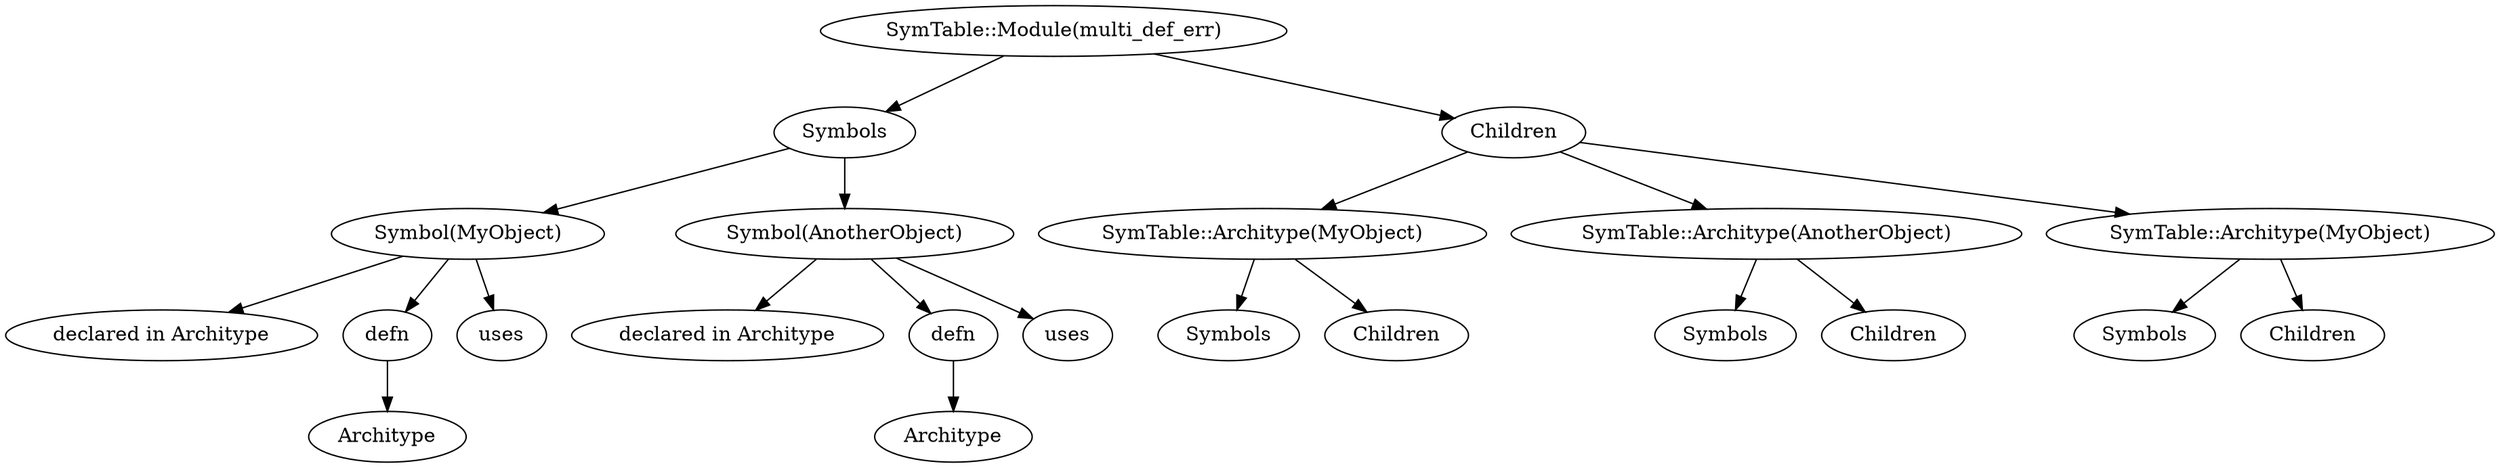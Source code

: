digraph graph1 {0 [label="SymTable::Module(multi_def_err)"];
0  -> 1;
1 [label="Symbols"];
1  -> 2;
2 [label="Symbol(MyObject)"];
2  -> 3;
3 [label="declared in Architype"];
2  -> 4;
4 [label="defn"];
4  -> 5;
5 [label="Architype"];
2  -> 6;
6 [label="uses"];
1  -> 7;
7 [label="Symbol(AnotherObject)"];
7  -> 8;
8 [label="declared in Architype"];
7  -> 9;
9 [label="defn"];
9  -> 10;
10 [label="Architype"];
7  -> 11;
11 [label="uses"];
0  -> 12;
12 [label="Children"];
12  -> 13;
13 [label="SymTable::Architype(MyObject)"];
13  -> 14;
14 [label="Symbols"];
13  -> 15;
15 [label="Children"];
12  -> 16;
16 [label="SymTable::Architype(AnotherObject)"];
16  -> 17;
17 [label="Symbols"];
16  -> 18;
18 [label="Children"];
12  -> 19;
19 [label="SymTable::Architype(MyObject)"];
19  -> 20;
20 [label="Symbols"];
19  -> 21;
21 [label="Children"];}